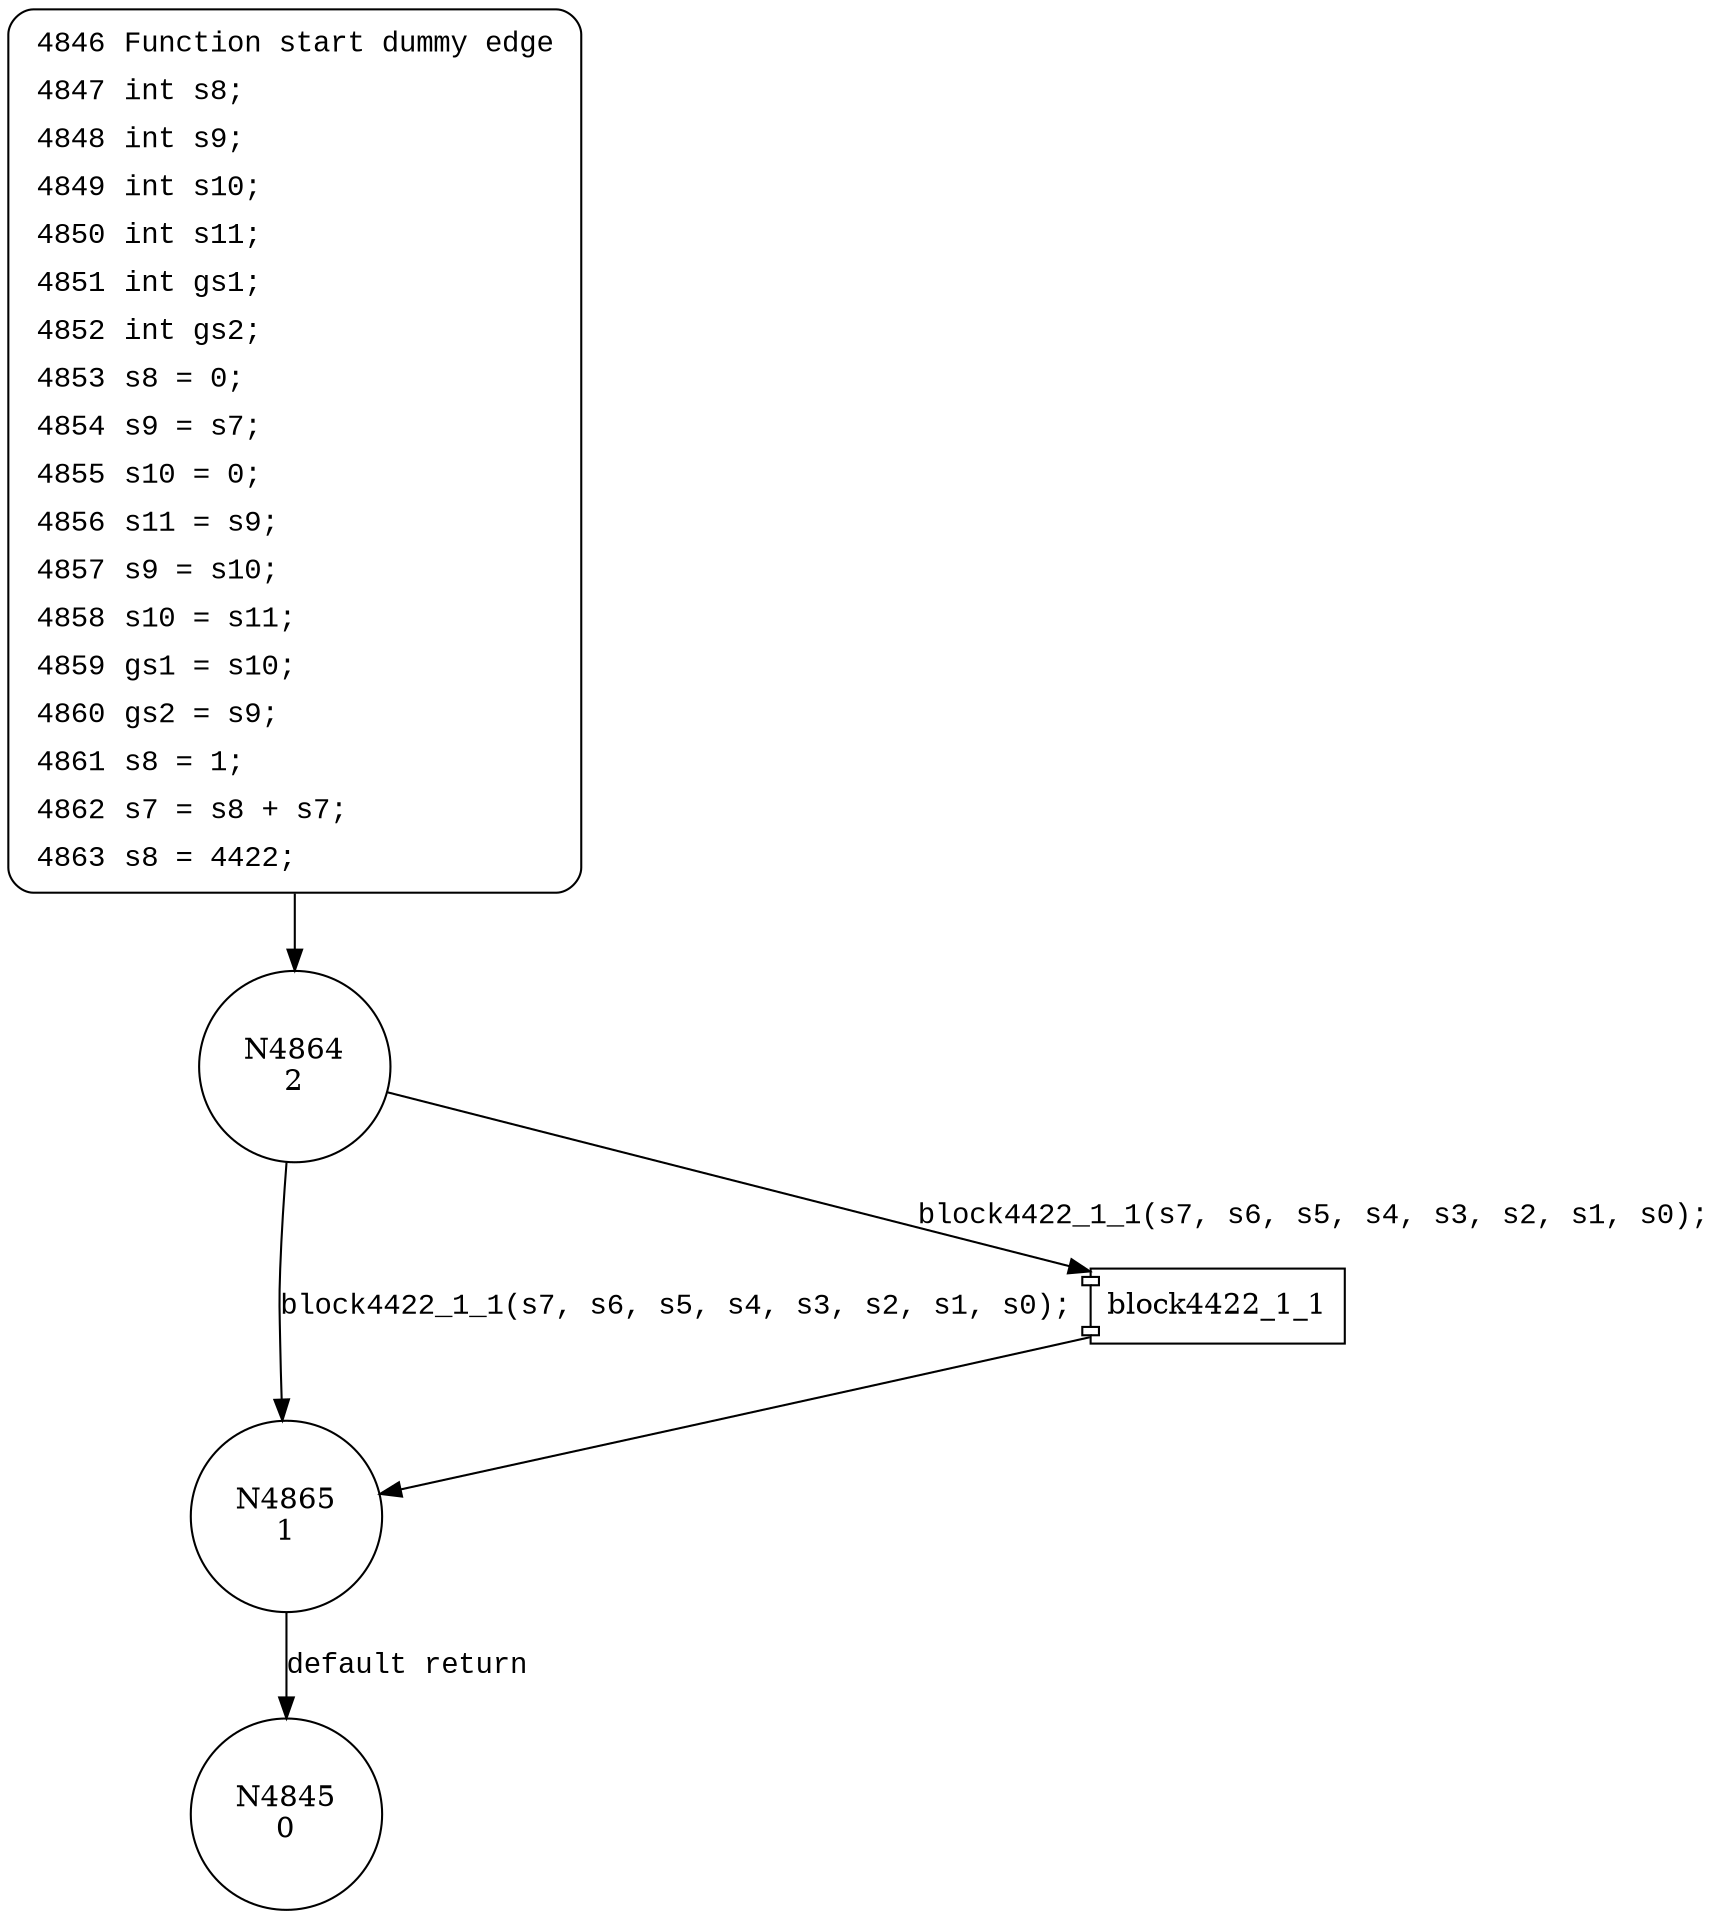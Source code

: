 digraph block4431_1_1 {
4864 [shape="circle" label="N4864\n2"]
4865 [shape="circle" label="N4865\n1"]
4845 [shape="circle" label="N4845\n0"]
4846 [style="filled,bold" penwidth="1" fillcolor="white" fontname="Courier New" shape="Mrecord" label=<<table border="0" cellborder="0" cellpadding="3" bgcolor="white"><tr><td align="right">4846</td><td align="left">Function start dummy edge</td></tr><tr><td align="right">4847</td><td align="left">int s8;</td></tr><tr><td align="right">4848</td><td align="left">int s9;</td></tr><tr><td align="right">4849</td><td align="left">int s10;</td></tr><tr><td align="right">4850</td><td align="left">int s11;</td></tr><tr><td align="right">4851</td><td align="left">int gs1;</td></tr><tr><td align="right">4852</td><td align="left">int gs2;</td></tr><tr><td align="right">4853</td><td align="left">s8 = 0;</td></tr><tr><td align="right">4854</td><td align="left">s9 = s7;</td></tr><tr><td align="right">4855</td><td align="left">s10 = 0;</td></tr><tr><td align="right">4856</td><td align="left">s11 = s9;</td></tr><tr><td align="right">4857</td><td align="left">s9 = s10;</td></tr><tr><td align="right">4858</td><td align="left">s10 = s11;</td></tr><tr><td align="right">4859</td><td align="left">gs1 = s10;</td></tr><tr><td align="right">4860</td><td align="left">gs2 = s9;</td></tr><tr><td align="right">4861</td><td align="left">s8 = 1;</td></tr><tr><td align="right">4862</td><td align="left">s7 = s8 + s7;</td></tr><tr><td align="right">4863</td><td align="left">s8 = 4422;</td></tr></table>>]
4846 -> 4864[label=""]
100347 [shape="component" label="block4422_1_1"]
4864 -> 100347 [label="block4422_1_1(s7, s6, s5, s4, s3, s2, s1, s0);" fontname="Courier New"]
100347 -> 4865 [label="" fontname="Courier New"]
4864 -> 4865 [label="block4422_1_1(s7, s6, s5, s4, s3, s2, s1, s0);" fontname="Courier New"]
4865 -> 4845 [label="default return" fontname="Courier New"]
}